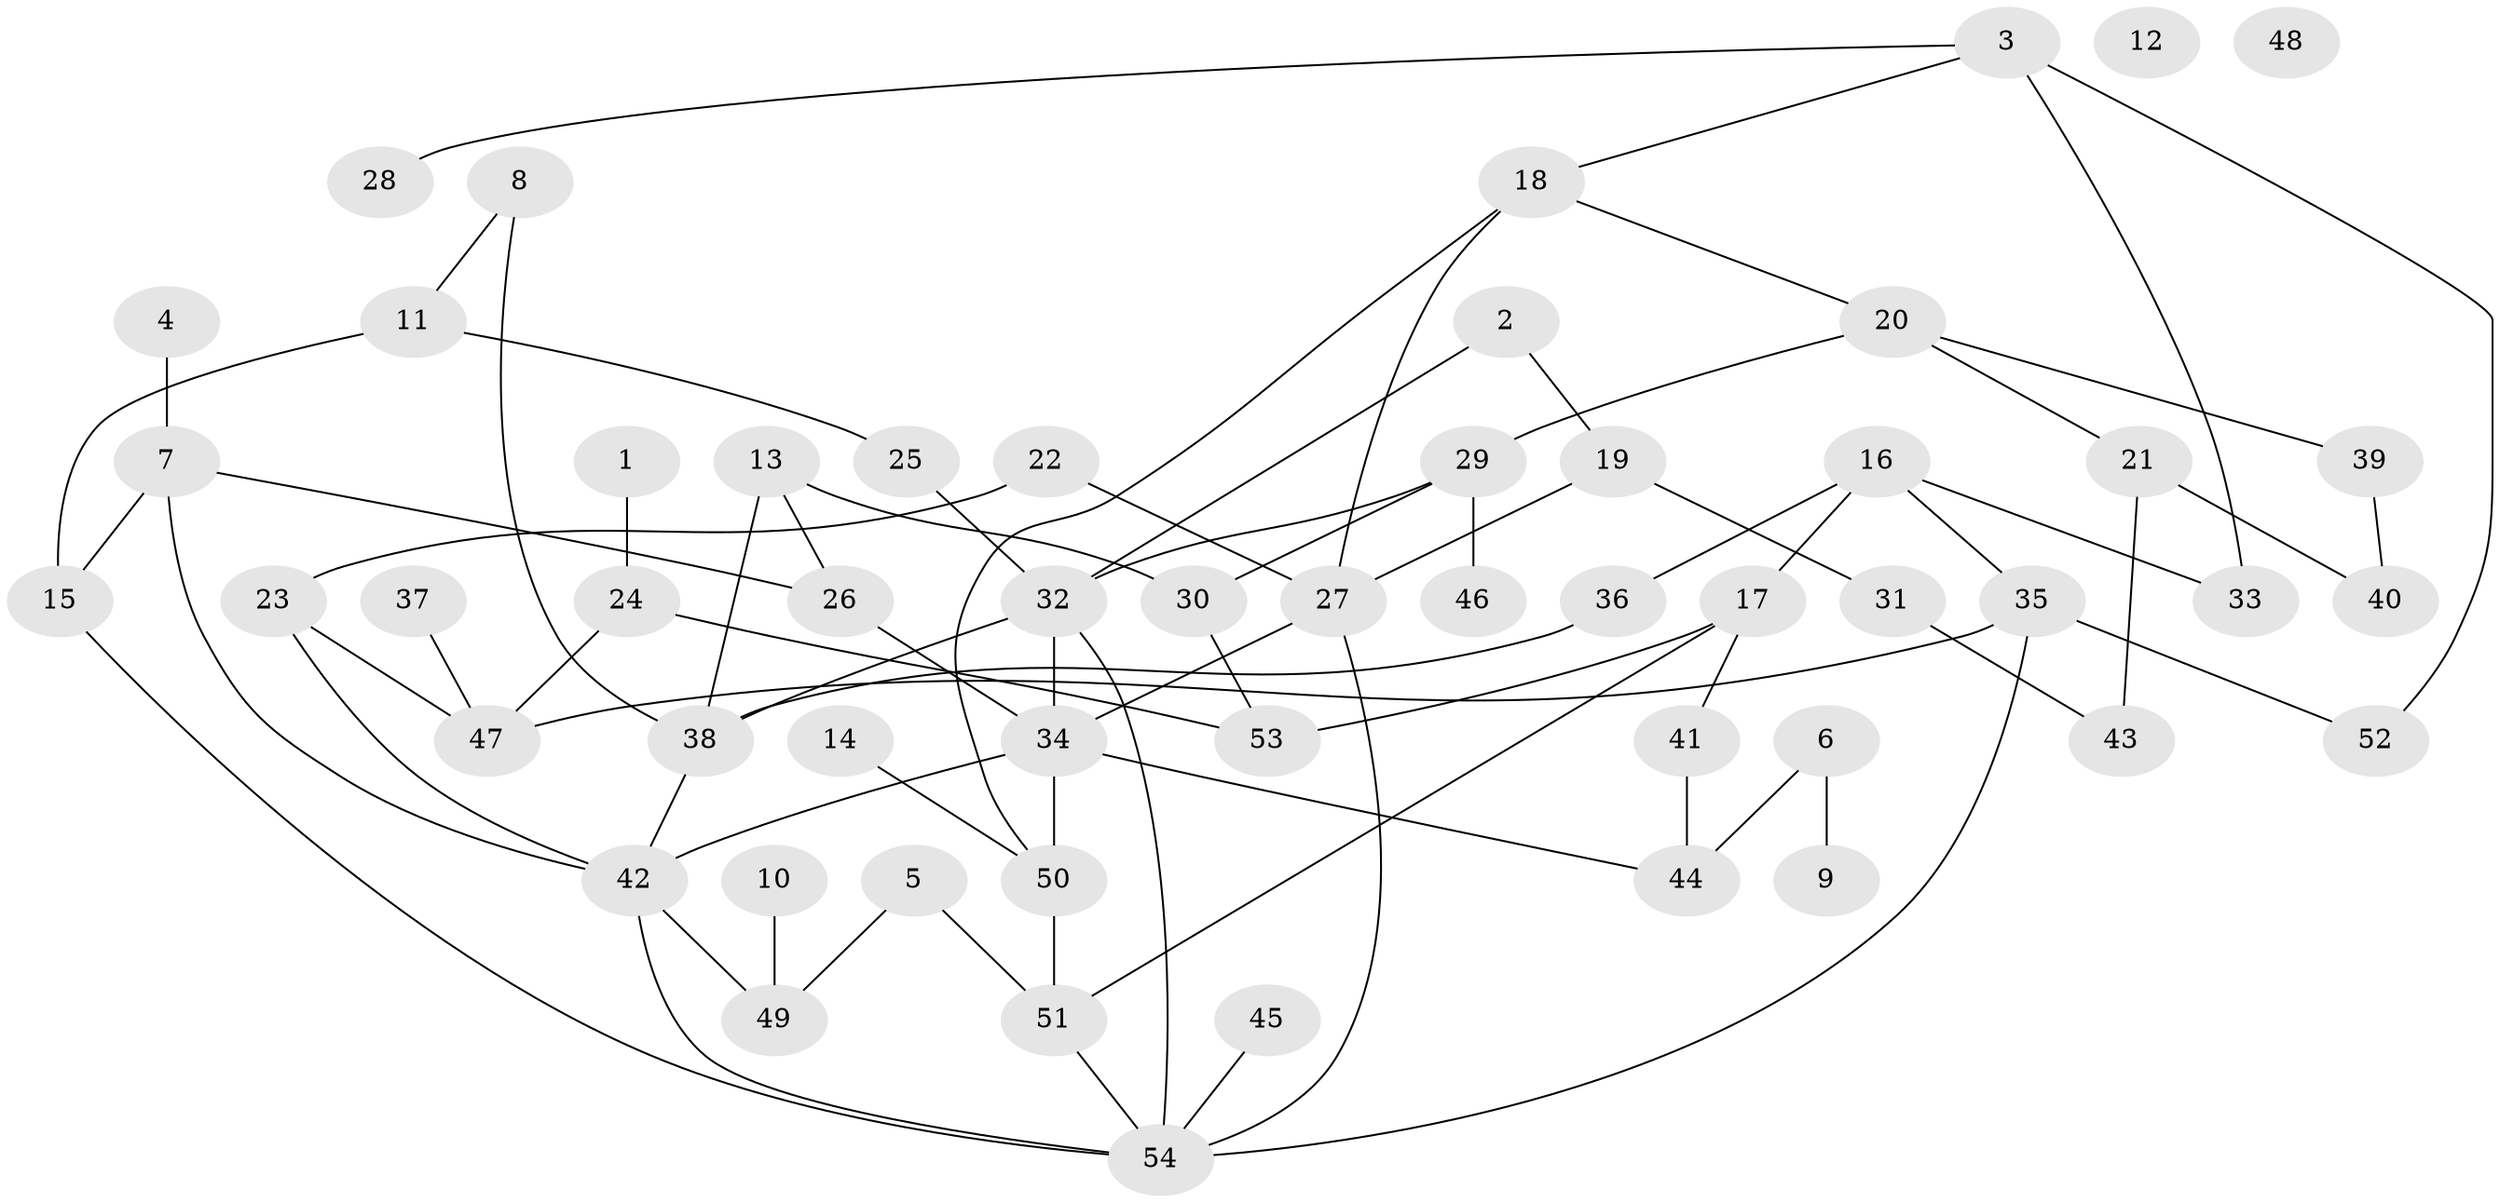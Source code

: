 // coarse degree distribution, {4: 0.14814814814814814, 1: 0.25925925925925924, 0: 0.07407407407407407, 5: 0.1111111111111111, 3: 0.07407407407407407, 2: 0.2222222222222222, 6: 0.037037037037037035, 7: 0.07407407407407407}
// Generated by graph-tools (version 1.1) at 2025/42/03/04/25 21:42:33]
// undirected, 54 vertices, 76 edges
graph export_dot {
graph [start="1"]
  node [color=gray90,style=filled];
  1;
  2;
  3;
  4;
  5;
  6;
  7;
  8;
  9;
  10;
  11;
  12;
  13;
  14;
  15;
  16;
  17;
  18;
  19;
  20;
  21;
  22;
  23;
  24;
  25;
  26;
  27;
  28;
  29;
  30;
  31;
  32;
  33;
  34;
  35;
  36;
  37;
  38;
  39;
  40;
  41;
  42;
  43;
  44;
  45;
  46;
  47;
  48;
  49;
  50;
  51;
  52;
  53;
  54;
  1 -- 24;
  2 -- 19;
  2 -- 32;
  3 -- 18;
  3 -- 28;
  3 -- 33;
  3 -- 52;
  4 -- 7;
  5 -- 49;
  5 -- 51;
  6 -- 9;
  6 -- 44;
  7 -- 15;
  7 -- 26;
  7 -- 42;
  8 -- 11;
  8 -- 38;
  10 -- 49;
  11 -- 15;
  11 -- 25;
  13 -- 26;
  13 -- 30;
  13 -- 38;
  14 -- 50;
  15 -- 54;
  16 -- 17;
  16 -- 33;
  16 -- 35;
  16 -- 36;
  17 -- 41;
  17 -- 51;
  17 -- 53;
  18 -- 20;
  18 -- 27;
  18 -- 50;
  19 -- 27;
  19 -- 31;
  20 -- 21;
  20 -- 29;
  20 -- 39;
  21 -- 40;
  21 -- 43;
  22 -- 23;
  22 -- 27;
  23 -- 42;
  23 -- 47;
  24 -- 47;
  24 -- 53;
  25 -- 32;
  26 -- 34;
  27 -- 34;
  27 -- 54;
  29 -- 30;
  29 -- 32;
  29 -- 46;
  30 -- 53;
  31 -- 43;
  32 -- 34;
  32 -- 38;
  32 -- 54;
  34 -- 42;
  34 -- 44;
  34 -- 50;
  35 -- 47;
  35 -- 52;
  35 -- 54;
  36 -- 38;
  37 -- 47;
  38 -- 42;
  39 -- 40;
  41 -- 44;
  42 -- 49;
  42 -- 54;
  45 -- 54;
  50 -- 51;
  51 -- 54;
}
